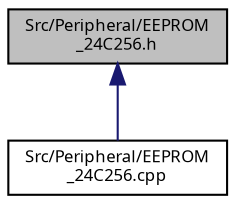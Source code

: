 digraph "Src/Peripheral/EEPROM_24C256.h"
{
  edge [fontname="Sans",fontsize="8",labelfontname="Sans",labelfontsize="8"];
  node [fontname="Sans",fontsize="8",shape=record];
  Node1 [label="Src/Peripheral/EEPROM\l_24C256.h",height=0.2,width=0.4,color="black", fillcolor="grey75", style="filled", fontcolor="black"];
  Node1 -> Node2 [dir="back",color="midnightblue",fontsize="8",style="solid",fontname="Sans"];
  Node2 [label="Src/Peripheral/EEPROM\l_24C256.cpp",height=0.2,width=0.4,color="black", fillcolor="white", style="filled",URL="$_e_e_p_r_o_m__24_c256_8cpp.html"];
}

